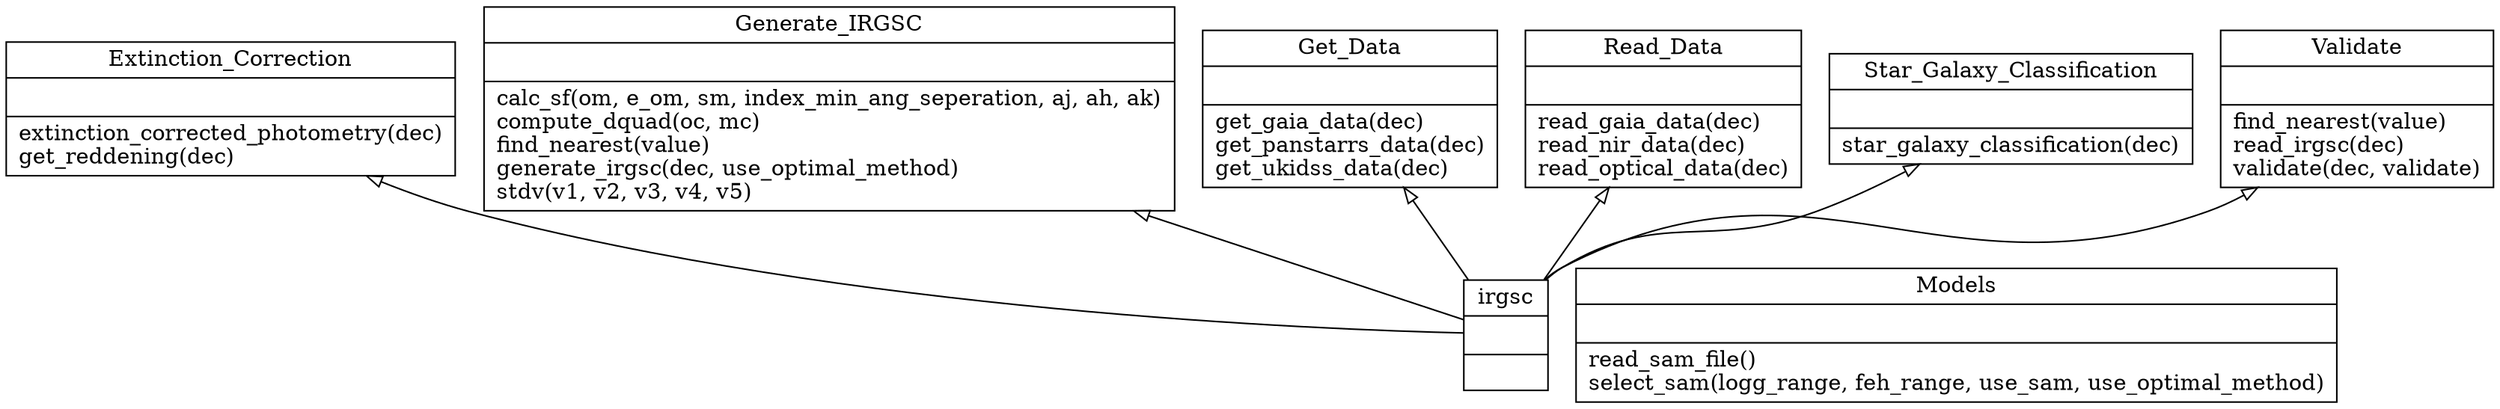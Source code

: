 digraph "classes" {
rankdir=BT
charset="utf-8"
"irgsctool._extinction_correction.Extinction_Correction" [color="black", fontcolor="black", label=<{Extinction_Correction|<br ALIGN="LEFT"/>|extinction_corrected_photometry(dec)<br ALIGN="LEFT"/>get_reddening(dec)<br ALIGN="LEFT"/>}>, shape="record", style="solid"];
"irgsctool._fitting.Generate_IRGSC" [color="black", fontcolor="black", label=<{Generate_IRGSC|<br ALIGN="LEFT"/>|calc_sf(om, e_om, sm, index_min_ang_seperation, aj, ah, ak)<br ALIGN="LEFT"/>compute_dquad(oc, mc)<br ALIGN="LEFT"/>find_nearest(value)<br ALIGN="LEFT"/>generate_irgsc(dec, use_optimal_method)<br ALIGN="LEFT"/>stdv(v1, v2, v3, v4, v5)<br ALIGN="LEFT"/>}>, shape="record", style="solid"];
"irgsctool._get_data.Get_Data" [color="black", fontcolor="black", label=<{Get_Data|<br ALIGN="LEFT"/>|get_gaia_data(dec)<br ALIGN="LEFT"/>get_panstarrs_data(dec)<br ALIGN="LEFT"/>get_ukidss_data(dec)<br ALIGN="LEFT"/>}>, shape="record", style="solid"];
"irgsctool._sam.Models" [color="black", fontcolor="black", label=<{Models|<br ALIGN="LEFT"/>|read_sam_file()<br ALIGN="LEFT"/>select_sam(logg_range, feh_range, use_sam, use_optimal_method)<br ALIGN="LEFT"/>}>, shape="record", style="solid"];
"irgsctool._read_data.Read_Data" [color="black", fontcolor="black", label=<{Read_Data|<br ALIGN="LEFT"/>|read_gaia_data(dec)<br ALIGN="LEFT"/>read_nir_data(dec)<br ALIGN="LEFT"/>read_optical_data(dec)<br ALIGN="LEFT"/>}>, shape="record", style="solid"];
"irgsctool._sgc.Star_Galaxy_Classification" [color="black", fontcolor="black", label=<{Star_Galaxy_Classification|<br ALIGN="LEFT"/>|star_galaxy_classification(dec)<br ALIGN="LEFT"/>}>, shape="record", style="solid"];
"irgsctool._validate.Validate" [color="black", fontcolor="black", label=<{Validate|<br ALIGN="LEFT"/>|find_nearest(value)<br ALIGN="LEFT"/>read_irgsc(dec)<br ALIGN="LEFT"/>validate(dec, validate)<br ALIGN="LEFT"/>}>, shape="record", style="solid"];
"irgsctool.irgsc" [color="black", fontcolor="black", label=<{irgsc|<br ALIGN="LEFT"/>|}>, shape="record", style="solid"];
"irgsctool.irgsc" -> "irgsctool._extinction_correction.Extinction_Correction" [arrowhead="empty", arrowtail="none"];
"irgsctool.irgsc" -> "irgsctool._fitting.Generate_IRGSC" [arrowhead="empty", arrowtail="none"];
"irgsctool.irgsc" -> "irgsctool._get_data.Get_Data" [arrowhead="empty", arrowtail="none"];
"irgsctool.irgsc" -> "irgsctool._read_data.Read_Data" [arrowhead="empty", arrowtail="none"];
"irgsctool.irgsc" -> "irgsctool._sgc.Star_Galaxy_Classification" [arrowhead="empty", arrowtail="none"];
"irgsctool.irgsc" -> "irgsctool._validate.Validate" [arrowhead="empty", arrowtail="none"];
}
